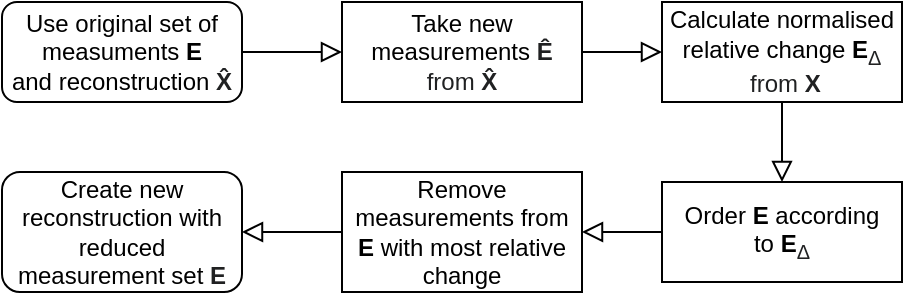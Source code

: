 <mxfile version="15.6.2" type="device"><diagram id="C5RBs43oDa-KdzZeNtuy" name="Page-1"><mxGraphModel dx="868" dy="450" grid="1" gridSize="10" guides="1" tooltips="1" connect="1" arrows="1" fold="1" page="1" pageScale="1" pageWidth="827" pageHeight="1169" math="0" shadow="0"><root><mxCell id="WIyWlLk6GJQsqaUBKTNV-0"/><mxCell id="WIyWlLk6GJQsqaUBKTNV-1" parent="WIyWlLk6GJQsqaUBKTNV-0"/><mxCell id="WIyWlLk6GJQsqaUBKTNV-2" value="" style="rounded=0;html=1;jettySize=auto;orthogonalLoop=1;fontSize=11;endArrow=block;endFill=0;endSize=8;strokeWidth=1;shadow=0;labelBackgroundColor=none;edgeStyle=orthogonalEdgeStyle;entryX=0;entryY=0.5;entryDx=0;entryDy=0;" parent="WIyWlLk6GJQsqaUBKTNV-1" source="WIyWlLk6GJQsqaUBKTNV-3" target="x4drQXAT1CJq9vW25VP0-0" edge="1"><mxGeometry relative="1" as="geometry"><mxPoint x="390" y="150" as="targetPoint"/></mxGeometry></mxCell><mxCell id="WIyWlLk6GJQsqaUBKTNV-3" value="Take new measurem&lt;font style=&quot;font-size: 12px&quot;&gt;ents&amp;nbsp;&lt;span style=&quot;color: rgb(32 , 33 , 34) ; background-color: rgb(255 , 255 , 255)&quot;&gt;&lt;b&gt;Ê &lt;/b&gt;from&amp;nbsp;&lt;/span&gt;&lt;/font&gt;&lt;b style=&quot;color: rgb(32 , 33 , 34) ; background-color: rgb(255 , 255 , 255)&quot;&gt;X̂&lt;/b&gt;" style="rounded=0;whiteSpace=wrap;html=1;fontSize=12;glass=0;" parent="WIyWlLk6GJQsqaUBKTNV-1" vertex="1"><mxGeometry x="240" y="125" width="120" height="50" as="geometry"/></mxCell><mxCell id="j4JwIMaSZcUIlyYeolk_-1" style="edgeStyle=orthogonalEdgeStyle;rounded=0;orthogonalLoop=1;jettySize=auto;html=1;entryX=0;entryY=0.5;entryDx=0;entryDy=0;shadow=0;strokeWidth=1;labelBackgroundColor=none;endFill=0;endArrow=block;endSize=8;" parent="WIyWlLk6GJQsqaUBKTNV-1" source="j4JwIMaSZcUIlyYeolk_-0" target="WIyWlLk6GJQsqaUBKTNV-3" edge="1"><mxGeometry relative="1" as="geometry"/></mxCell><mxCell id="j4JwIMaSZcUIlyYeolk_-0" value="Use original set of measuments &lt;b&gt;E &lt;/b&gt;and&lt;b&gt;&amp;nbsp;&lt;/b&gt;reconstruction&amp;nbsp;&lt;b style=&quot;color: rgb(32 , 33 , 34) ; background-color: rgb(255 , 255 , 255)&quot;&gt;X̂&lt;/b&gt;" style="rounded=1;whiteSpace=wrap;html=1;fontSize=12;glass=0;strokeWidth=1;shadow=0;" parent="WIyWlLk6GJQsqaUBKTNV-1" vertex="1"><mxGeometry x="70" y="125" width="120" height="50" as="geometry"/></mxCell><mxCell id="j4JwIMaSZcUIlyYeolk_-22" value="Create new reconstruction w&lt;font style=&quot;font-size: 12px&quot;&gt;ith reduced measurement set &lt;font color=&quot;#202122&quot;&gt;&lt;span style=&quot;background-color: rgb(255 , 255 , 255)&quot;&gt;&lt;b&gt;E&lt;/b&gt;&lt;/span&gt;&lt;/font&gt;&lt;/font&gt;" style="rounded=1;whiteSpace=wrap;html=1;fontSize=12;glass=0;shadow=0;strokeWidth=1;" parent="WIyWlLk6GJQsqaUBKTNV-1" vertex="1"><mxGeometry x="70" y="210" width="120" height="60" as="geometry"/></mxCell><mxCell id="x4drQXAT1CJq9vW25VP0-5" value="" style="edgeStyle=orthogonalEdgeStyle;rounded=0;orthogonalLoop=1;jettySize=auto;html=1;fontFamily=Helvetica;fontSize=11;shadow=0;strokeWidth=1;labelBackgroundColor=none;endFill=0;endArrow=block;endSize=8;" edge="1" parent="WIyWlLk6GJQsqaUBKTNV-1" source="x4drQXAT1CJq9vW25VP0-0" target="x4drQXAT1CJq9vW25VP0-2"><mxGeometry relative="1" as="geometry"/></mxCell><mxCell id="x4drQXAT1CJq9vW25VP0-0" value="Calculate normalised relative change&lt;font&gt;&amp;nbsp;&lt;b style=&quot;font-size: 12px&quot;&gt;E&lt;/b&gt;&lt;span style=&quot;color: rgb(32 , 33 , 34) ; background-color: rgb(255 , 255 , 255)&quot;&gt;&lt;font style=&quot;font-size: 12px&quot;&gt;&lt;sub&gt;Δ&lt;/sub&gt;&lt;/font&gt;&lt;/span&gt;&lt;sub style=&quot;font-size: 12px&quot;&gt;&lt;br&gt;&lt;/sub&gt;&lt;span style=&quot;font-size: 12px ; color: rgb(32 , 33 , 34) ; background-color: rgb(255 , 255 , 255)&quot;&gt;&lt;b&gt;&amp;nbsp;&lt;/b&gt;from&amp;nbsp;&lt;/span&gt;&lt;/font&gt;&lt;b style=&quot;color: rgb(32 , 33 , 34) ; background-color: rgb(255 , 255 , 255)&quot;&gt;X&lt;/b&gt;" style="rounded=0;whiteSpace=wrap;html=1;fontSize=12;glass=0;" vertex="1" parent="WIyWlLk6GJQsqaUBKTNV-1"><mxGeometry x="400" y="125" width="120" height="50" as="geometry"/></mxCell><mxCell id="x4drQXAT1CJq9vW25VP0-4" value="" style="edgeStyle=orthogonalEdgeStyle;rounded=0;orthogonalLoop=1;jettySize=auto;html=1;fontFamily=Helvetica;fontSize=11;shadow=0;strokeWidth=1;labelBackgroundColor=none;endFill=0;endArrow=block;endSize=8;" edge="1" parent="WIyWlLk6GJQsqaUBKTNV-1" source="x4drQXAT1CJq9vW25VP0-2" target="x4drQXAT1CJq9vW25VP0-3"><mxGeometry relative="1" as="geometry"/></mxCell><mxCell id="x4drQXAT1CJq9vW25VP0-2" value="Order &lt;b&gt;E&lt;/b&gt;&amp;nbsp;according to&amp;nbsp;&lt;b&gt;E&lt;/b&gt;&lt;span style=&quot;color: rgb(32 , 33 , 34) ; background-color: rgb(255 , 255 , 255)&quot;&gt;&lt;sub&gt;Δ&lt;/sub&gt;&lt;/span&gt;" style="rounded=0;whiteSpace=wrap;html=1;fontSize=12;glass=0;" vertex="1" parent="WIyWlLk6GJQsqaUBKTNV-1"><mxGeometry x="400" y="215" width="120" height="50" as="geometry"/></mxCell><mxCell id="x4drQXAT1CJq9vW25VP0-6" value="" style="edgeStyle=orthogonalEdgeStyle;rounded=0;orthogonalLoop=1;jettySize=auto;html=1;fontFamily=Helvetica;fontSize=11;shadow=0;strokeWidth=1;labelBackgroundColor=none;endFill=0;endArrow=block;endSize=8;" edge="1" parent="WIyWlLk6GJQsqaUBKTNV-1" source="x4drQXAT1CJq9vW25VP0-3" target="j4JwIMaSZcUIlyYeolk_-22"><mxGeometry relative="1" as="geometry"/></mxCell><mxCell id="x4drQXAT1CJq9vW25VP0-3" value="Remove measurements from &lt;b&gt;E&lt;/b&gt;&amp;nbsp;with most relative change" style="rounded=0;whiteSpace=wrap;html=1;fontSize=12;glass=0;" vertex="1" parent="WIyWlLk6GJQsqaUBKTNV-1"><mxGeometry x="240" y="210" width="120" height="60" as="geometry"/></mxCell></root></mxGraphModel></diagram></mxfile>